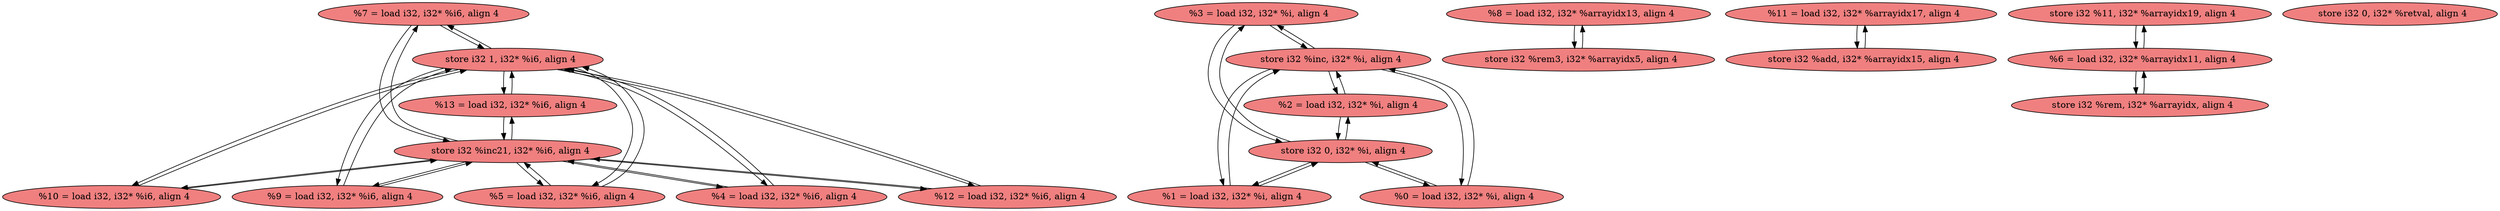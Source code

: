 
digraph G {


node22 [fillcolor=lightcoral,label="  %7 = load i32, i32* %i6, align 4",shape=ellipse,style=filled ]
node21 [fillcolor=lightcoral,label="  %5 = load i32, i32* %i6, align 4",shape=ellipse,style=filled ]
node20 [fillcolor=lightcoral,label="  %4 = load i32, i32* %i6, align 4",shape=ellipse,style=filled ]
node19 [fillcolor=lightcoral,label="  store i32 1, i32* %i6, align 4",shape=ellipse,style=filled ]
node18 [fillcolor=lightcoral,label="  %3 = load i32, i32* %i, align 4",shape=ellipse,style=filled ]
node17 [fillcolor=lightcoral,label="  %0 = load i32, i32* %i, align 4",shape=ellipse,style=filled ]
node16 [fillcolor=lightcoral,label="  store i32 %inc, i32* %i, align 4",shape=ellipse,style=filled ]
node4 [fillcolor=lightcoral,label="  %8 = load i32, i32* %arrayidx13, align 4",shape=ellipse,style=filled ]
node8 [fillcolor=lightcoral,label="  %12 = load i32, i32* %i6, align 4",shape=ellipse,style=filled ]
node15 [fillcolor=lightcoral,label="  store i32 0, i32* %i, align 4",shape=ellipse,style=filled ]
node0 [fillcolor=lightcoral,label="  %11 = load i32, i32* %arrayidx17, align 4",shape=ellipse,style=filled ]
node11 [fillcolor=lightcoral,label="  store i32 %rem3, i32* %arrayidx5, align 4",shape=ellipse,style=filled ]
node3 [fillcolor=lightcoral,label="  store i32 %add, i32* %arrayidx15, align 4",shape=ellipse,style=filled ]
node2 [fillcolor=lightcoral,label="  store i32 %inc21, i32* %i6, align 4",shape=ellipse,style=filled ]
node12 [fillcolor=lightcoral,label="  store i32 %11, i32* %arrayidx19, align 4",shape=ellipse,style=filled ]
node13 [fillcolor=lightcoral,label="  %6 = load i32, i32* %arrayidx11, align 4",shape=ellipse,style=filled ]
node1 [fillcolor=lightcoral,label="  %10 = load i32, i32* %i6, align 4",shape=ellipse,style=filled ]
node6 [fillcolor=lightcoral,label="  store i32 0, i32* %retval, align 4",shape=ellipse,style=filled ]
node14 [fillcolor=lightcoral,label="  %1 = load i32, i32* %i, align 4",shape=ellipse,style=filled ]
node7 [fillcolor=lightcoral,label="  %9 = load i32, i32* %i6, align 4",shape=ellipse,style=filled ]
node9 [fillcolor=lightcoral,label="  %2 = load i32, i32* %i, align 4",shape=ellipse,style=filled ]
node5 [fillcolor=lightcoral,label="  %13 = load i32, i32* %i6, align 4",shape=ellipse,style=filled ]
node10 [fillcolor=lightcoral,label="  store i32 %rem, i32* %arrayidx, align 4",shape=ellipse,style=filled ]

node12->node13 [ ]
node20->node2 [ ]
node2->node20 [ ]
node7->node19 [ ]
node2->node7 [ ]
node21->node2 [ ]
node19->node7 [ ]
node21->node19 [ ]
node8->node2 [ ]
node19->node21 [ ]
node2->node8 [ ]
node19->node20 [ ]
node19->node8 [ ]
node3->node0 [ ]
node2->node1 [ ]
node16->node18 [ ]
node16->node9 [ ]
node15->node14 [ ]
node16->node14 [ ]
node8->node19 [ ]
node17->node16 [ ]
node9->node16 [ ]
node17->node15 [ ]
node19->node1 [ ]
node20->node19 [ ]
node19->node5 [ ]
node0->node3 [ ]
node14->node16 [ ]
node18->node15 [ ]
node22->node19 [ ]
node2->node5 [ ]
node4->node11 [ ]
node11->node4 [ ]
node5->node19 [ ]
node10->node13 [ ]
node15->node18 [ ]
node2->node21 [ ]
node13->node10 [ ]
node14->node15 [ ]
node9->node15 [ ]
node16->node17 [ ]
node15->node9 [ ]
node2->node22 [ ]
node7->node2 [ ]
node1->node2 [ ]
node5->node2 [ ]
node18->node16 [ ]
node19->node22 [ ]
node13->node12 [ ]
node1->node19 [ ]
node22->node2 [ ]
node15->node17 [ ]


}
